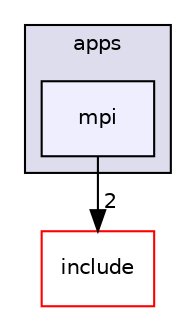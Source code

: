 digraph "apps/mpi" {
  bgcolor=transparent;
  compound=true
  node [ fontsize="10", fontname="Helvetica"];
  edge [ labelfontsize="10", labelfontname="Helvetica"];
  subgraph clusterdir_9654b8d08f4bba4e84b362c5fd320bee {
    graph [ bgcolor="#ddddee", pencolor="black", label="apps" fontname="Helvetica", fontsize="10", URL="dir_9654b8d08f4bba4e84b362c5fd320bee.html"]
  dir_bed2a4a0c7c4050f61e346100395c310 [shape=box, label="mpi", style="filled", fillcolor="#eeeeff", pencolor="black", URL="dir_bed2a4a0c7c4050f61e346100395c310.html"];
  }
  dir_d44c64559bbebec7f509842c48db8b23 [shape=box label="include" color="red" URL="dir_d44c64559bbebec7f509842c48db8b23.html"];
  dir_bed2a4a0c7c4050f61e346100395c310->dir_d44c64559bbebec7f509842c48db8b23 [headlabel="2", labeldistance=1.5 headhref="dir_000013_000002.html"];
}
